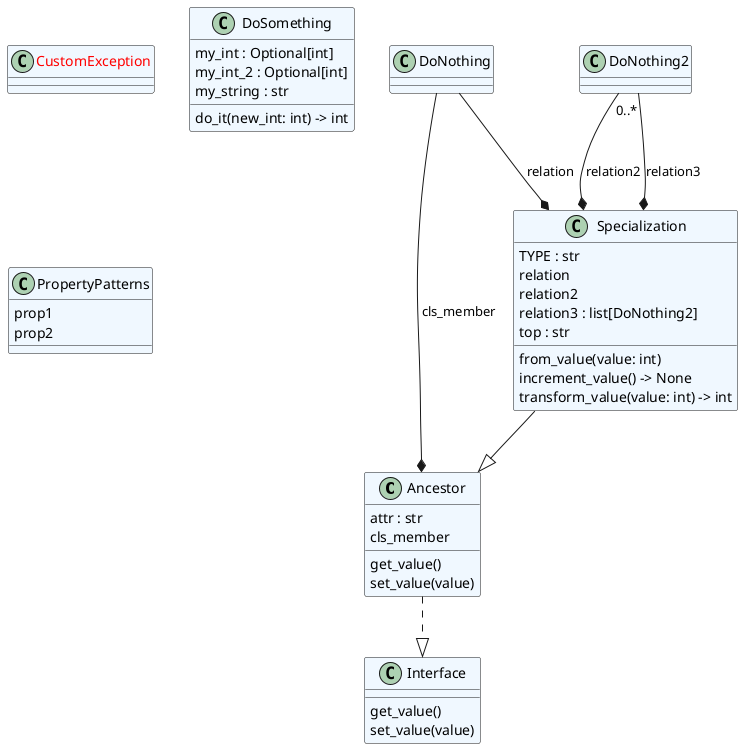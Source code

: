 @startuml classes_colorized
set namespaceSeparator none
class "Ancestor" as data.clientmodule_test.Ancestor #aliceblue {
  attr : str
  cls_member
  get_value()
  set_value(value)
}
class "<color:red>CustomException</color>" as data.suppliermodule_test.CustomException #aliceblue {
}
class "DoNothing" as data.suppliermodule_test.DoNothing #aliceblue {
}
class "DoNothing2" as data.suppliermodule_test.DoNothing2 #aliceblue {
}
class "DoSomething" as data.suppliermodule_test.DoSomething #aliceblue {
  my_int : Optional[int]
  my_int_2 : Optional[int]
  my_string : str
  do_it(new_int: int) -> int
}
class "Interface" as data.suppliermodule_test.Interface #aliceblue {
  get_value()
  set_value(value)
}
class "PropertyPatterns" as data.property_pattern.PropertyPatterns #aliceblue {
  prop1
  prop2
}
class "Specialization" as data.clientmodule_test.Specialization #aliceblue {
  TYPE : str
  relation
  relation2
  relation3 : list[DoNothing2]
  top : str
  from_value(value: int)
  increment_value() -> None
  transform_value(value: int) -> int
}
data.clientmodule_test.Specialization --|> data.clientmodule_test.Ancestor
data.clientmodule_test.Ancestor ..|> data.suppliermodule_test.Interface
data.suppliermodule_test.DoNothing --* data.clientmodule_test.Ancestor : cls_member
data.suppliermodule_test.DoNothing --* data.clientmodule_test.Specialization : relation
data.suppliermodule_test.DoNothing2 --* data.clientmodule_test.Specialization : relation2
data.suppliermodule_test.DoNothing2 "0..*" --* data.clientmodule_test.Specialization : relation3
@enduml
